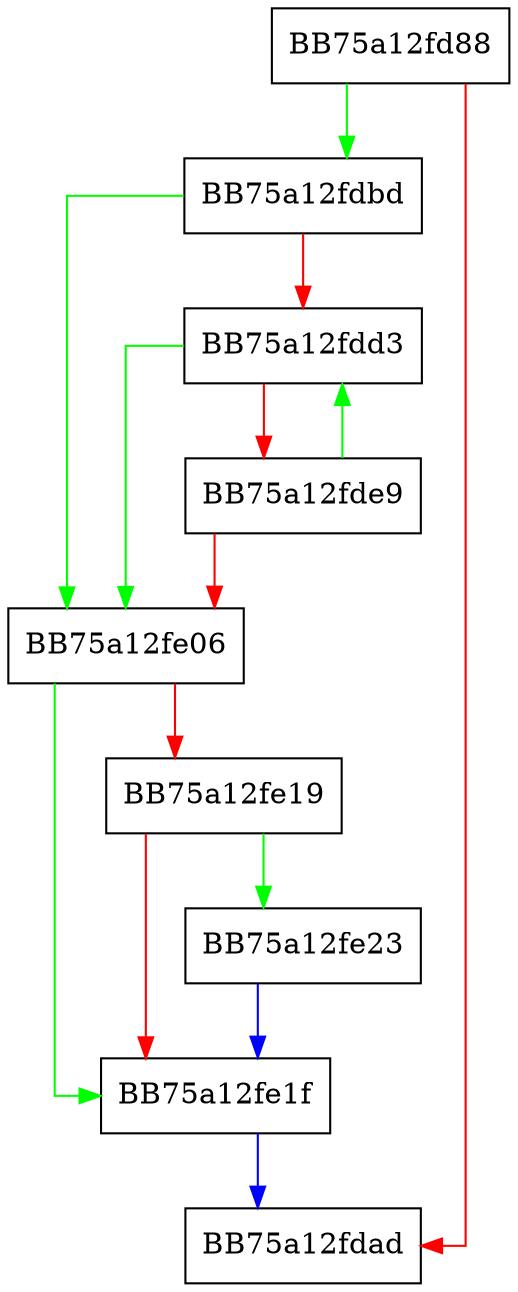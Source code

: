 digraph revokedcert_scan {
  node [shape="box"];
  graph [splines=ortho];
  BB75a12fd88 -> BB75a12fdbd [color="green"];
  BB75a12fd88 -> BB75a12fdad [color="red"];
  BB75a12fdbd -> BB75a12fe06 [color="green"];
  BB75a12fdbd -> BB75a12fdd3 [color="red"];
  BB75a12fdd3 -> BB75a12fe06 [color="green"];
  BB75a12fdd3 -> BB75a12fde9 [color="red"];
  BB75a12fde9 -> BB75a12fdd3 [color="green"];
  BB75a12fde9 -> BB75a12fe06 [color="red"];
  BB75a12fe06 -> BB75a12fe1f [color="green"];
  BB75a12fe06 -> BB75a12fe19 [color="red"];
  BB75a12fe19 -> BB75a12fe23 [color="green"];
  BB75a12fe19 -> BB75a12fe1f [color="red"];
  BB75a12fe1f -> BB75a12fdad [color="blue"];
  BB75a12fe23 -> BB75a12fe1f [color="blue"];
}